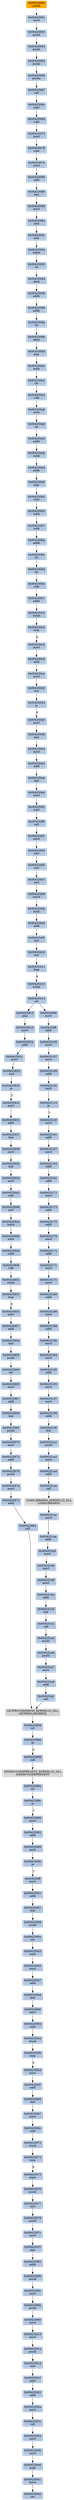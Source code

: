 strict digraph G {
	graph [bgcolor=transparent,
		name=G
	];
	node [color=lightsteelblue,
		fillcolor=lightsteelblue,
		shape=rectangle,
		style=filled
	];
	"0x0042595b"	[label="0x0042595b
loop"];
	"0x0042595d"	[label="0x0042595d
movl"];
	"0x0042595b" -> "0x0042595d"	[color="#000000",
		label=F];
	"0x0042594f"	[label="0x0042594f
movl"];
	"0x00425954"	[label="0x00425954
subl"];
	"0x0042594f" -> "0x00425954"	[color="#000000"];
	"0x0042585f"	[label="0x0042585f
pushl"];
	"0x00425860"	[label="0x00425860
ret"];
	"0x0042585f" -> "0x00425860"	[color="#000000"];
	"0x00425831"	[label="0x00425831
addl"];
	"0x00425837"	[label="0x00425837
leal"];
	"0x00425831" -> "0x00425837"	[color="#000000"];
	"0x0042507e"	[label="0x0042507e
movl"];
	"0x00425080"	[label="0x00425080
addl"];
	"0x0042507e" -> "0x00425080"	[color="#000000"];
	"0x00425886"	[label="0x00425886
je"];
	"0x00425888"	[label="0x00425888
call"];
	"0x00425886" -> "0x00425888"	[color="#000000",
		label=F];
	"0x0042540f"	[label="0x0042540f
incl"];
	"0x00425410"	[label="0x00425410
incl"];
	"0x0042540f" -> "0x00425410"	[color="#000000"];
	"0x00425064"	[label="0x00425064
pushl"];
	"0x00425065"	[label="0x00425065
pushl"];
	"0x00425064" -> "0x00425065"	[color="#000000"];
	"0x00425061"	[label="0x00425061
movl"];
	"0x00425063"	[label="0x00425063
pushl"];
	"0x00425061" -> "0x00425063"	[color="#000000"];
	"0x0042584d"	[label="0x0042584d
subb"];
	"0x0042584f"	[label="0x0042584f
rolb"];
	"0x0042584d" -> "0x0042584f"	[color="#000000"];
	"0x00425088"	[label="0x00425088
movl"];
	"0x0042508a"	[label="0x0042508a
xorl"];
	"0x00425088" -> "0x0042508a"	[color="#000000"];
	"0x00425063" -> "0x00425064"	[color="#000000"];
	"0x00425092"	[label="0x00425092
lodsb"];
	"0x00425093"	[label="0x00425093
clc"];
	"0x00425092" -> "0x00425093"	[color="#000000"];
	"0x00425872"	[label="0x00425872
addl"];
	"0x00425878"	[label="0x00425878
pushl"];
	"0x00425872" -> "0x00425878"	[color="#000000"];
	"0x004251ba"	[label="0x004251ba
addl"];
	"0x004251c0"	[label="0x004251c0
leal"];
	"0x004251ba" -> "0x004251c0"	[color="#000000"];
	"0x0042510f"	[label="0x0042510f
testl"];
	"0x00425115"	[label="0x00425115
je"];
	"0x0042510f" -> "0x00425115"	[color="#000000"];
	"0x0042595a"	[label="0x0042595a
stosb"];
	"0x0042595a" -> "0x0042595b"	[color="#000000"];
	"0x004251ae"	[label="0x004251ae
addl"];
	"0x004251b4"	[label="0x004251b4
movl"];
	"0x004251ae" -> "0x004251b4"	[color="#000000"];
	"0x00425972"	[label="0x00425972
stosb"];
	"0x00425973"	[label="0x00425973
loop"];
	"0x00425972" -> "0x00425973"	[color="#000000"];
	"0x004252af"	[label="0x004252af
call"];
	GETPROCADDRESS_KERNEL32_DLL	[color=lightgrey,
		fillcolor=lightgrey,
		label="GETPROCADDRESS_KERNEL32_DLL
GETPROCADDRESS"];
	"0x004252af" -> GETPROCADDRESS_KERNEL32_DLL	[color="#000000"];
	"0x00425105"	[label="0x00425105
movl"];
	"0x00425107"	[label="0x00425107
movl"];
	"0x00425105" -> "0x00425107"	[color="#000000"];
	"0x00425411"	[label="0x00425411
loop"];
	"0x00425410" -> "0x00425411"	[color="#000000"];
	"0x00425855"	[label="0x00425855
movl"];
	"0x00425857"	[label="0x00425857
addl"];
	"0x00425855" -> "0x00425857"	[color="#000000"];
	"0x00425976"	[label="0x00425976
pushl"];
	"0x00425977"	[label="0x00425977
xorl"];
	"0x00425976" -> "0x00425977"	[color="#000000"];
	"0x0042581b"	[label="0x0042581b
addl"];
	"0x00425821"	[label="0x00425821
movl"];
	"0x0042581b" -> "0x00425821"	[color="#000000"];
	"0x00425867"	[label="0x00425867
addl"];
	"0x0042586d"	[label="0x0042586d
leal"];
	"0x00425867" -> "0x0042586d"	[color="#000000"];
	"0x00425403"	[label="0x00425403
xorl"];
	"0x00425405"	[label="0x00425405
xorl"];
	"0x00425403" -> "0x00425405"	[color="#000000"];
	"0x00425975"	[label="0x00425975
popa"];
	"0x00425973" -> "0x00425975"	[color="#000000",
		label=F];
	"0x00425965"	[label="0x00425965
leal"];
	"0x00425967"	[label="0x00425967
movl"];
	"0x00425965" -> "0x00425967"	[color="#000000"];
	"0x00425890"	[label="0x00425890
movl"];
	"0x00425892"	[label="0x00425892
addl"];
	"0x00425890" -> "0x00425892"	[color="#000000"];
	"0x00425073"	[label="0x00425073
movl"];
	"0x00425078"	[label="0x00425078
subl"];
	"0x00425073" -> "0x00425078"	[color="#000000"];
	"0x0042517a"	[label="0x0042517a
addl"];
	"0x0042517c"	[label="0x0042517c
movl"];
	"0x0042517a" -> "0x0042517c"	[color="#000000"];
	"0x0042592a"	[label="0x0042592a
movl"];
	"0x00425931"	[label="0x00425931
roll"];
	"0x0042592a" -> "0x00425931"	[color="#000000"];
	"0x00425898"	[label="0x00425898
testl"];
	"0x0042589e"	[label="0x0042589e
je"];
	"0x00425898" -> "0x0042589e"	[color="#000000"];
	"0x0042587a"	[label="0x0042587a
movl"];
	"0x0042587c"	[label="0x0042587c
addl"];
	"0x0042587a" -> "0x0042587c"	[color="#000000"];
	LOADLIBRARYA_KERNEL32_DLL	[color=lightgrey,
		fillcolor=lightgrey,
		label="LOADLIBRARYA_KERNEL32_DLL
LOADLIBRARYA"];
	"0x004251ac"	[label="0x004251ac
movl"];
	LOADLIBRARYA_KERNEL32_DLL -> "0x004251ac"	[color="#000000"];
	"0x00425943"	[label="0x00425943
xorb"];
	"0x00425945"	[label="0x00425945
movl"];
	"0x00425943" -> "0x00425945"	[color="#000000"];
	"0x0042591d"	[label="0x0042591d
xorl"];
	"0x0042591f"	[label="0x0042591f
popl"];
	"0x0042591d" -> "0x0042591f"	[color="#000000"];
	"0x00425407"	[label="0x00425407
xorl"];
	"0x00425409"	[label="0x00425409
movb"];
	"0x00425407" -> "0x00425409"	[color="#000000"];
	"0x004250a6"	[label="0x004250a6
xorb"];
	"0x004250a8"	[label="0x004250a8
clc"];
	"0x004250a6" -> "0x004250a8"	[color="#000000"];
	"0x00425197"	[label="0x00425197
movl"];
	"0x00425199"	[label="0x00425199
addl"];
	"0x00425197" -> "0x00425199"	[color="#000000"];
	"0x004250e5"	[label="0x004250e5
addl"];
	"0x004250eb"	[label="0x004250eb
leal"];
	"0x004250e5" -> "0x004250eb"	[color="#000000"];
	"0x00425848"	[label="0x00425848
xorl"];
	"0x0042584a"	[label="0x0042584a
lodsb"];
	"0x00425848" -> "0x0042584a"	[color="#000000"];
	"0x0042585d"	[label="0x0042585d
leal"];
	"0x00425857" -> "0x0042585d"	[color="#000000"];
	"0x00425884"	[label="0x00425884
orl"];
	"0x00425884" -> "0x00425886"	[color="#000000"];
	"0x004251b6"	[label="0x004251b6
movl"];
	"0x004251b4" -> "0x004251b6"	[color="#000000"];
	"0x00425934"	[label="0x00425934
movl"];
	"0x0042593b"	[label="0x0042593b
movl"];
	"0x00425934" -> "0x0042593b"	[color="#000000"];
	"0x00425870"	[label="0x00425870
movl"];
	"0x00425870" -> "0x00425872"	[color="#000000"];
	"0x00425842"	[label="0x00425842
subl"];
	"0x00425842" -> "0x00425848"	[color="#000000"];
	"0x0042509d"	[label="0x0042509d
jmp"];
	"0x004250a0"	[label="0x004250a0
xorb"];
	"0x0042509d" -> "0x004250a0"	[color="#000000"];
	"0x004250b2"	[label="0x004250b2
rorb"];
	"0x004250b5"	[label="0x004250b5
subb"];
	"0x004250b2" -> "0x004250b5"	[color="#000000"];
	"0x0042540b"	[label="0x0042540b
mull"];
	"0x0042540d"	[label="0x0042540d
addl"];
	"0x0042540b" -> "0x0042540d"	[color="#000000"];
	"0x00425186"	[label="0x00425186
movl"];
	"0x00425188"	[label="0x00425188
addl"];
	"0x00425186" -> "0x00425188"	[color="#000000"];
	"0x00425947"	[label="0x00425947
addl"];
	"0x0042594d"	[label="0x0042594d
leal"];
	"0x00425947" -> "0x0042594d"	[color="#000000"];
	"0x00425067"	[label="0x00425067
call"];
	"0x0042506c"	[label="0x0042506c
popl"];
	"0x00425067" -> "0x0042506c"	[color="#000000"];
	"0x004250ed"	[label="0x004250ed
movl"];
	"0x004250eb" -> "0x004250ed"	[color="#000000"];
	"0x00425066"	[label="0x00425066
pusha"];
	"0x00425066" -> "0x00425067"	[color="#000000"];
	ISDEBUGGERPRESENT_KERNEL32_DLL	[color=lightgrey,
		fillcolor=lightgrey,
		label="ISDEBUGGERPRESENT_KERNEL32_DLL
ISDEBUGGERPRESENT"];
	"0x0042588a"	[label="0x0042588a
orl"];
	ISDEBUGGERPRESENT_KERNEL32_DLL -> "0x0042588a"	[color="#000000"];
	"0x00425823"	[label="0x00425823
xorl"];
	"0x00425825"	[label="0x00425825
je"];
	"0x00425823" -> "0x00425825"	[color="#000000"];
	"0x00425839"	[label="0x00425839
movl"];
	"0x00425837" -> "0x00425839"	[color="#000000"];
	"0x00425413"	[label="0x00425413
xchgl"];
	"0x00425414"	[label="0x00425414
ret"];
	"0x00425413" -> "0x00425414"	[color="#000000"];
	"0x004250c4"	[label="0x004250c4
loop"];
	"0x004250c6"	[label="0x004250c6
movl"];
	"0x004250c4" -> "0x004250c6"	[color="#000000",
		label=F];
	"0x0042509a"	[label="0x0042509a
clc"];
	"0x0042509b"	[label="0x0042509b
decb"];
	"0x0042509a" -> "0x0042509b"	[color="#000000"];
	"0x004250a2"	[label="0x004250a2
stc"];
	"0x004250a3"	[label="0x004250a3
rolb"];
	"0x004250a2" -> "0x004250a3"	[color="#000000"];
	"0x00425169"	[label="0x00425169
addl"];
	"0x0042516c"	[label="0x0042516c
addl"];
	"0x00425169" -> "0x0042516c"	[color="#000000"];
	"0x00425094"	[label="0x00425094
decb"];
	"0x00425093" -> "0x00425094"	[color="#000000"];
	"0x00425882"	[label="0x00425882
call"];
	"0x0042587c" -> "0x00425882"	[color="#000000"];
	"0x0042540d" -> "0x0042540f"	[color="#000000"];
	"0x004250d2"	[label="0x004250d2
incl"];
	"0x004250d3"	[label="0x004250d3
js"];
	"0x004250d2" -> "0x004250d3"	[color="#000000"];
	"0x004250a0" -> "0x004250a2"	[color="#000000"];
	"0x0042583b"	[label="0x0042583b
leal"];
	"0x00425839" -> "0x0042583b"	[color="#000000"];
	"0x00425180"	[label="0x00425180
addl"];
	"0x00425180" -> "0x00425186"	[color="#000000"];
	"0x0042586f"	[label="0x0042586f
pushl"];
	"0x0042586f" -> "0x00425870"	[color="#000000"];
	"0x0042595f"	[label="0x0042595f
addl"];
	"0x0042595d" -> "0x0042595f"	[color="#000000"];
	"0x00425852"	[label="0x00425852
stosb"];
	"0x0042584f" -> "0x00425852"	[color="#000000"];
	"0x00425942"	[label="0x00425942
ret"];
	"0x0042595f" -> "0x00425965"	[color="#000000"];
	"0x0042519f"	[label="0x0042519f
leal"];
	"0x00425199" -> "0x0042519f"	[color="#000000"];
	"0x004251aa"	[label="0x004251aa
call"];
	"0x004251aa" -> LOADLIBRARYA_KERNEL32_DLL	[color="#000000"];
	"0x004250c3"	[label="0x004250c3
stosb"];
	"0x004250c3" -> "0x004250c4"	[color="#000000"];
	"0x004250bc"	[label="0x004250bc
clc"];
	"0x004250bd"	[label="0x004250bd
clc"];
	"0x004250bc" -> "0x004250bd"	[color="#000000"];
	"0x004258ff"	[label="0x004258ff
movl"];
	"0x0042589e" -> "0x004258ff"	[color="#000000",
		label=T];
	"0x0042515f"	[label="0x0042515f
movl"];
	"0x00425161"	[label="0x00425161
addl"];
	"0x0042515f" -> "0x00425161"	[color="#000000"];
	"0x004250ff"	[label="0x004250ff
addl"];
	"0x004250ff" -> "0x00425105"	[color="#000000"];
	"0x0042508c"	[label="0x0042508c
jmp"];
	"0x0042508a" -> "0x0042508c"	[color="#000000"];
	"0x0042583d"	[label="0x0042583d
movl"];
	"0x0042583d" -> "0x00425842"	[color="#000000"];
	"0x0042591a"	[label="0x0042591a
pushl"];
	"0x0042591a" -> "0x0042591d"	[color="#000000"];
	"0x00425940"	[label="0x00425940
popl"];
	"0x0042593b" -> "0x00425940"	[color="#000000"];
	"0x00425954" -> "0x0042595a"	[color="#000000"];
	"0x00425892" -> "0x00425898"	[color="#000000"];
	"0x00425979"	[label="0x00425979
pushl"];
	"0x0042597c"	[label="0x0042597c
movl"];
	"0x00425979" -> "0x0042597c"	[color="#000000"];
	"0x00425175"	[label="0x00425175
addl"];
	"0x00425178"	[label="0x00425178
movl"];
	"0x00425175" -> "0x00425178"	[color="#000000"];
	"0x004250a3" -> "0x004250a6"	[color="#000000"];
	"0x00425901"	[label="0x00425901
addl"];
	"0x004258ff" -> "0x00425901"	[color="#000000"];
	"0x004252a7"	[label="0x004252a7
movl"];
	"0x004252a9"	[label="0x004252a9
addl"];
	"0x004252a7" -> "0x004252a9"	[color="#000000"];
	"0x004250af"	[label="0x004250af
jmp"];
	"0x004250af" -> "0x004250b2"	[color="#000000"];
	"0x004252a9" -> "0x004252af"	[color="#000000"];
	"0x004250a9"	[label="0x004250a9
addb"];
	"0x004250a8" -> "0x004250a9"	[color="#000000"];
	"0x00425409" -> "0x0042540b"	[color="#000000"];
	"0x004250b7"	[label="0x004250b7
rorb"];
	"0x004250b5" -> "0x004250b7"	[color="#000000"];
	"0x00425411" -> "0x00425413"	[color="#000000",
		label=F];
	"0x004250ba"	[label="0x004250ba
addb"];
	"0x004250b7" -> "0x004250ba"	[color="#000000"];
	"0x0042518b"	[label="0x0042518b
movl"];
	"0x0042518d"	[label="0x0042518d
movl"];
	"0x0042518b" -> "0x0042518d"	[color="#000000"];
	"0x0042518f"	[label="0x0042518f
addl"];
	"0x0042518d" -> "0x0042518f"	[color="#000000"];
	"0x0042596c"	[label="0x0042596c
subl"];
	"0x0042596c" -> "0x00425972"	[color="#000000"];
	"0x004251a1"	[label="0x004251a1
pushl"];
	"0x0042519f" -> "0x004251a1"	[color="#000000"];
	"0x00425401"	[label="0x00425401
movl"];
	"0x00425401" -> "0x00425403"	[color="#000000"];
	"0x00425941"	[label="0x00425941
leave"];
	"0x00425941" -> "0x00425942"	[color="#000000"];
	"0x00425888" -> ISDEBUGGERPRESENT_KERNEL32_DLL	[color="#000000"];
	"0x00425109"	[label="0x00425109
addl"];
	"0x00425109" -> "0x0042510f"	[color="#000000"];
	"0x004250be"	[label="0x004250be
rolb"];
	"0x004250c1"	[label="0x004250c1
addb"];
	"0x004250be" -> "0x004250c1"	[color="#000000"];
	"0x00425922"	[label="0x00425922
addl"];
	"0x0042591f" -> "0x00425922"	[color="#000000"];
	"0x00425086"	[label="0x00425086
leal"];
	"0x00425080" -> "0x00425086"	[color="#000000"];
	"0x00425098"	[label="0x00425098
addb"];
	"0x00425098" -> "0x0042509a"	[color="#000000"];
	"0x004251a4"	[label="0x004251a4
addl"];
	"0x004251a4" -> "0x004251aa"	[color="#000000"];
	"0x004250e3"	[label="0x004250e3
movl"];
	"0x004250e3" -> "0x004250e5"	[color="#000000"];
	"0x004250ab"	[label="0x004250ab
subb"];
	"0x004250ad"	[label="0x004250ad
addb"];
	"0x004250ab" -> "0x004250ad"	[color="#000000"];
	"0x0042583b" -> "0x0042583d"	[color="#000000"];
	"0x004250bd" -> "0x004250be"	[color="#000000"];
	"0x00425853"	[label="0x00425853
loop"];
	"0x00425853" -> "0x00425855"	[color="#000000",
		label=F];
	"0x00425078" -> "0x0042507e"	[color="#000000"];
	"0x004250db"	[label="0x004250db
jmp"];
	"0x004250db" -> "0x004250e3"	[color="#000000"];
	"0x00425913"	[label="0x00425913
movl"];
	"0x00425913" -> "0x0042591a"	[color="#000000"];
	"0x00425171"	[label="0x00425171
movl"];
	"0x00425173"	[label="0x00425173
addl"];
	"0x00425171" -> "0x00425173"	[color="#000000"];
	"0x004250f2"	[label="0x004250f2
subl"];
	"0x004250ed" -> "0x004250f2"	[color="#000000"];
	"0x00425882" -> GETPROCADDRESS_KERNEL32_DLL	[color="#000000"];
	"0x004250ce"	[label="0x004250ce
movl"];
	"0x004250ce" -> "0x004250d2"	[color="#000000"];
	"0x0042516c" -> "0x00425171"	[color="#000000"];
	GETPROCADDRESS_KERNEL32_DLL -> "0x00425884"	[color="#000000"];
	"0x004251a2"	[label="0x004251a2
movl"];
	"0x004251a2" -> "0x004251a4"	[color="#000000"];
	"0x004250f8"	[label="0x004250f8
call"];
	"0x004250f8" -> "0x00425401"	[color="#000000"];
	"0x004251ac" -> "0x004251ae"	[color="#000000"];
	"0x0042586d" -> "0x0042586f"	[color="#000000"];
	"0x0042594d" -> "0x0042594f"	[color="#000000"];
	"0x004251c2"	[label="0x004251c2
call"];
	"0x004251c0" -> "0x004251c2"	[color="#000000"];
	"0x0042509b" -> "0x0042509d"	[color="#000000"];
	"0x0042582f"	[label="0x0042582f
movl"];
	"0x00425825" -> "0x0042582f"	[color="#000000",
		label=T];
	"0x00425878" -> "0x0042587a"	[color="#000000"];
	"0x00425977" -> "0x00425979"	[color="#000000"];
	"0x00425096"	[label="0x00425096
addb"];
	"0x00425096" -> "0x00425098"	[color="#000000"];
	"0x00425819"	[label="0x00425819
movl"];
	"0x00425819" -> "0x0042581b"	[color="#000000"];
	"0x004250ad" -> "0x004250af"	[color="#000000"];
	"0x0042588c"	[label="0x0042588c
je"];
	"0x0042588c" -> "0x00425890"	[color="#000000",
		label=T];
	"0x0042590a"	[label="0x0042590a
ret"];
	"0x0042590a" -> "0x00425943"	[color="#000000"];
	"0x004252a5"	[label="0x004252a5
pushl"];
	"0x004251c2" -> "0x004252a5"	[color="#000000"];
	"0x004251a1" -> "0x004251a2"	[color="#000000"];
	"0x00425922" -> "0x0042592a"	[color="#000000"];
	"0x0042517e"	[label="0x0042517e
movl"];
	"0x0042517c" -> "0x0042517e"	[color="#000000"];
	"0x00425967" -> "0x0042596c"	[color="#000000"];
	"0x00425405" -> "0x00425407"	[color="#000000"];
	"0x004252a6"	[label="0x004252a6
pushl"];
	"0x004252a6" -> "0x004252a7"	[color="#000000"];
	"0x004250ba" -> "0x004250bc"	[color="#000000"];
	"0x0042597f"	[label="0x0042597f
jmp"];
	"0x0042597c" -> "0x0042597f"	[color="#000000"];
	"0x00425982"	[label="0x00425982
addb"];
	"0x0042590b"	[label="0x0042590b
pushl"];
	"0x00425982" -> "0x0042590b"	[color="#000000"];
	"0x0042584b"	[label="0x0042584b
xorb"];
	"0x0042584b" -> "0x0042584d"	[color="#000000"];
	"0x00425815"	[label="0x00425815
jmp"];
	"0x00425815" -> "0x00425819"	[color="#000000"];
	"0x0042584a" -> "0x0042584b"	[color="#000000"];
	"0x00425167"	[label="0x00425167
movl"];
	"0x00425167" -> "0x00425169"	[color="#000000"];
	"0x00425909"	[label="0x00425909
pushl"];
	"0x00425909" -> "0x0042590a"	[color="#000000"];
	"0x0042590c"	[label="0x0042590c
movl"];
	"0x0042590b" -> "0x0042590c"	[color="#000000"];
	"0x00425195"	[label="0x00425195
movl"];
	"0x0042518f" -> "0x00425195"	[color="#000000"];
	"0x00425086" -> "0x00425088"	[color="#000000"];
	"0x0042585d" -> "0x0042585f"	[color="#000000"];
	"0x00425173" -> "0x00425175"	[color="#000000"];
	"0x00425178" -> "0x0042517a"	[color="#000000"];
	"0x004251b8"	[label="0x004251b8
movl"];
	"0x004251b6" -> "0x004251b8"	[color="#000000"];
	"0x004252a5" -> "0x004252a6"	[color="#000000"];
	"0x0042517e" -> "0x00425180"	[color="#000000"];
	"0x0042597f" -> "0x00425982"	[color="#000000"];
	"0x00425975" -> "0x00425976"	[color="#000000"];
	"0x004250d5"	[label="0x004250d5
movl"];
	"0x004250d3" -> "0x004250d5"	[color="#000000",
		label=F];
	"0x00425945" -> "0x00425947"	[color="#000000"];
	"0x004250c8"	[label="0x004250c8
addl"];
	"0x004250c6" -> "0x004250c8"	[color="#000000"];
	"0x00425414" -> "0x00425815"	[color="#000000"];
	"0x004250fd"	[label="0x004250fd
movl"];
	"0x00425414" -> "0x004250fd"	[color="#000000"];
	"0x00425865"	[label="0x00425865
movl"];
	"0x00425860" -> "0x00425865"	[color="#000000"];
	"0x00425161" -> "0x00425167"	[color="#000000"];
	"0x0042590e"	[label="0x0042590e
pushl"];
	"0x0042590f"	[label="0x0042590f
movl"];
	"0x0042590e" -> "0x0042590f"	[color="#000000"];
	"0x0042508c" -> "0x00425092"	[color="#000000"];
	"0x00425907"	[label="0x00425907
leal"];
	"0x00425907" -> "0x00425909"	[color="#000000"];
	"0x00425094" -> "0x00425096"	[color="#000000"];
	"0x004250a9" -> "0x004250ab"	[color="#000000"];
	"0x00425060"	[color=lightgrey,
		fillcolor=orange,
		label="0x00425060
pushl"];
	"0x00425060" -> "0x00425061"	[color="#000000"];
	"0x0042590c" -> "0x0042590e"	[color="#000000"];
	"0x004250c8" -> "0x004250ce"	[color="#000000"];
	"0x00425195" -> "0x00425197"	[color="#000000"];
	"0x00425865" -> "0x00425867"	[color="#000000"];
	"0x0042588a" -> "0x0042588c"	[color="#000000"];
	"0x004251b8" -> "0x004251ba"	[color="#000000"];
	"0x00425115" -> "0x0042515f"	[color="#000000",
		label=T];
	"0x00425107" -> "0x00425109"	[color="#000000"];
	"0x0042582f" -> "0x00425831"	[color="#000000"];
	"0x00425188" -> "0x0042518b"	[color="#000000"];
	"0x004250d5" -> "0x004250db"	[color="#000000"];
	"0x00425901" -> "0x00425907"	[color="#000000"];
	"0x0042506d"	[label="0x0042506d
subl"];
	"0x0042506c" -> "0x0042506d"	[color="#000000"];
	"0x00425065" -> "0x00425066"	[color="#000000"];
	"0x00425852" -> "0x00425853"	[color="#000000"];
	"0x00425931" -> "0x00425934"	[color="#000000"];
	"0x004250fd" -> "0x004250ff"	[color="#000000"];
	"0x0042590f" -> "0x00425913"	[color="#000000"];
	"0x004250c1" -> "0x004250c3"	[color="#000000"];
	"0x00425940" -> "0x00425941"	[color="#000000"];
	"0x004250f2" -> "0x004250f8"	[color="#000000"];
	"0x0042506d" -> "0x00425073"	[color="#000000"];
	"0x00425821" -> "0x00425823"	[color="#000000"];
}
